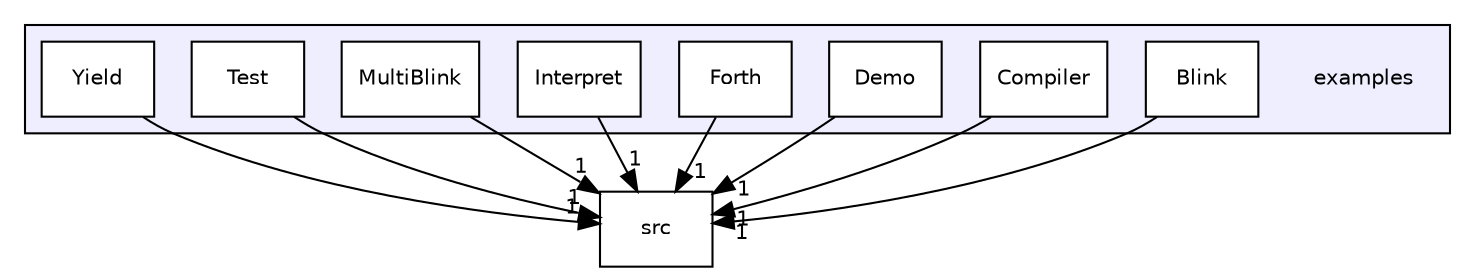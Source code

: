 digraph "examples" {
  compound=true
  node [ fontsize="10", fontname="Helvetica"];
  edge [ labelfontsize="10", labelfontname="Helvetica"];
  subgraph clusterdir_d28a4824dc47e487b107a5db32ef43c4 {
    graph [ bgcolor="#eeeeff", pencolor="black", label="" URL="dir_d28a4824dc47e487b107a5db32ef43c4.html"];
    dir_d28a4824dc47e487b107a5db32ef43c4 [shape=plaintext label="examples"];
    dir_05dd8b05715c4ed4a1c3d13c1176049b [shape=box label="Blink" color="black" fillcolor="white" style="filled" URL="dir_05dd8b05715c4ed4a1c3d13c1176049b.html"];
    dir_31cbf50d99a5a446570091b283f5b657 [shape=box label="Compiler" color="black" fillcolor="white" style="filled" URL="dir_31cbf50d99a5a446570091b283f5b657.html"];
    dir_6dd96d5a3a926a9ac3775d12b3ab779d [shape=box label="Demo" color="black" fillcolor="white" style="filled" URL="dir_6dd96d5a3a926a9ac3775d12b3ab779d.html"];
    dir_60b209b41197d92ec10a094a35f9d983 [shape=box label="Forth" color="black" fillcolor="white" style="filled" URL="dir_60b209b41197d92ec10a094a35f9d983.html"];
    dir_2801d78503090d2232fa6ca2ab9c08c7 [shape=box label="Interpret" color="black" fillcolor="white" style="filled" URL="dir_2801d78503090d2232fa6ca2ab9c08c7.html"];
    dir_1c3cfb7134991a7096f7274e05a6dbd4 [shape=box label="MultiBlink" color="black" fillcolor="white" style="filled" URL="dir_1c3cfb7134991a7096f7274e05a6dbd4.html"];
    dir_8d8412c7782979317cb99fd46501a7c8 [shape=box label="Test" color="black" fillcolor="white" style="filled" URL="dir_8d8412c7782979317cb99fd46501a7c8.html"];
    dir_213793cabee6d8d822d940f412fbb79b [shape=box label="Yield" color="black" fillcolor="white" style="filled" URL="dir_213793cabee6d8d822d940f412fbb79b.html"];
  }
  dir_68267d1309a1af8e8297ef4c3efbcdba [shape=box label="src" URL="dir_68267d1309a1af8e8297ef4c3efbcdba.html"];
  dir_6dd96d5a3a926a9ac3775d12b3ab779d->dir_68267d1309a1af8e8297ef4c3efbcdba [headlabel="1", labeldistance=1.5 headhref="dir_000003_000009.html"];
  dir_8d8412c7782979317cb99fd46501a7c8->dir_68267d1309a1af8e8297ef4c3efbcdba [headlabel="1", labeldistance=1.5 headhref="dir_000007_000009.html"];
  dir_1c3cfb7134991a7096f7274e05a6dbd4->dir_68267d1309a1af8e8297ef4c3efbcdba [headlabel="1", labeldistance=1.5 headhref="dir_000006_000009.html"];
  dir_31cbf50d99a5a446570091b283f5b657->dir_68267d1309a1af8e8297ef4c3efbcdba [headlabel="1", labeldistance=1.5 headhref="dir_000002_000009.html"];
  dir_05dd8b05715c4ed4a1c3d13c1176049b->dir_68267d1309a1af8e8297ef4c3efbcdba [headlabel="1", labeldistance=1.5 headhref="dir_000001_000009.html"];
  dir_2801d78503090d2232fa6ca2ab9c08c7->dir_68267d1309a1af8e8297ef4c3efbcdba [headlabel="1", labeldistance=1.5 headhref="dir_000005_000009.html"];
  dir_213793cabee6d8d822d940f412fbb79b->dir_68267d1309a1af8e8297ef4c3efbcdba [headlabel="1", labeldistance=1.5 headhref="dir_000008_000009.html"];
  dir_60b209b41197d92ec10a094a35f9d983->dir_68267d1309a1af8e8297ef4c3efbcdba [headlabel="1", labeldistance=1.5 headhref="dir_000004_000009.html"];
}
